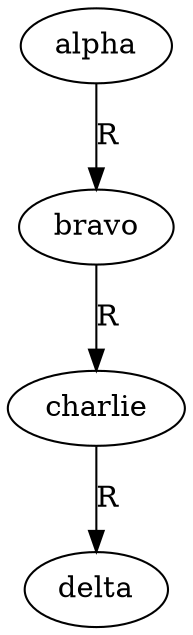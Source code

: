 digraph G { 
"alpha" -> "bravo" [label="R"]
"bravo" -> "charlie" [label="R"]
"charlie" -> "delta" [label="R"]
}
